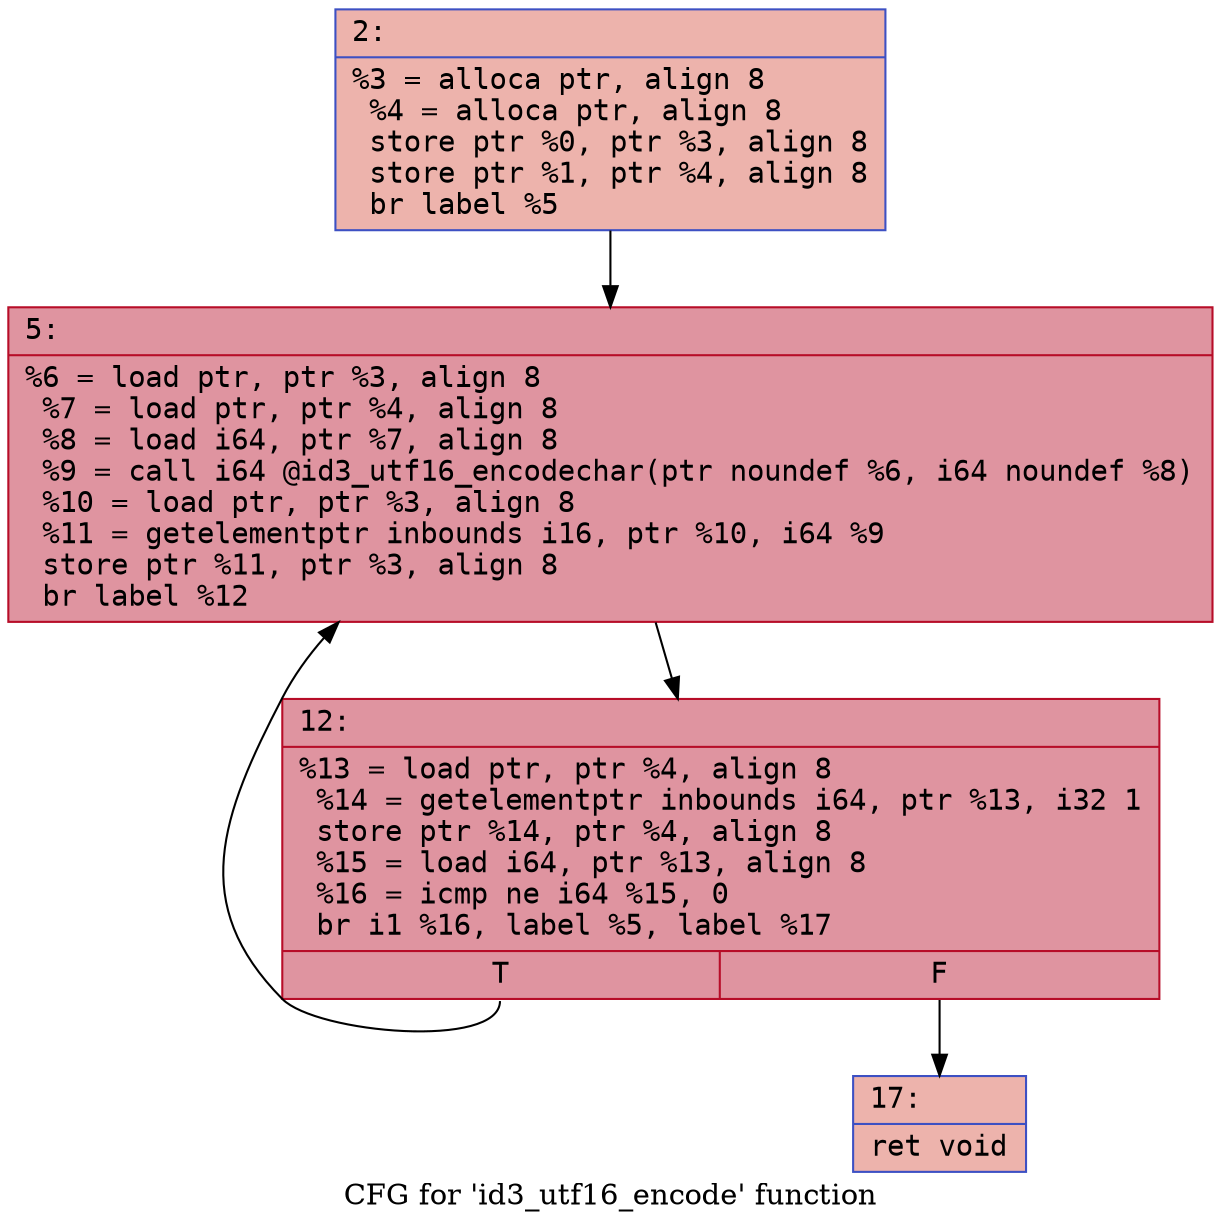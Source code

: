 digraph "CFG for 'id3_utf16_encode' function" {
	label="CFG for 'id3_utf16_encode' function";

	Node0x6000021e2d00 [shape=record,color="#3d50c3ff", style=filled, fillcolor="#d6524470" fontname="Courier",label="{2:\l|  %3 = alloca ptr, align 8\l  %4 = alloca ptr, align 8\l  store ptr %0, ptr %3, align 8\l  store ptr %1, ptr %4, align 8\l  br label %5\l}"];
	Node0x6000021e2d00 -> Node0x6000021e2d50[tooltip="2 -> 5\nProbability 100.00%" ];
	Node0x6000021e2d50 [shape=record,color="#b70d28ff", style=filled, fillcolor="#b70d2870" fontname="Courier",label="{5:\l|  %6 = load ptr, ptr %3, align 8\l  %7 = load ptr, ptr %4, align 8\l  %8 = load i64, ptr %7, align 8\l  %9 = call i64 @id3_utf16_encodechar(ptr noundef %6, i64 noundef %8)\l  %10 = load ptr, ptr %3, align 8\l  %11 = getelementptr inbounds i16, ptr %10, i64 %9\l  store ptr %11, ptr %3, align 8\l  br label %12\l}"];
	Node0x6000021e2d50 -> Node0x6000021e2da0[tooltip="5 -> 12\nProbability 100.00%" ];
	Node0x6000021e2da0 [shape=record,color="#b70d28ff", style=filled, fillcolor="#b70d2870" fontname="Courier",label="{12:\l|  %13 = load ptr, ptr %4, align 8\l  %14 = getelementptr inbounds i64, ptr %13, i32 1\l  store ptr %14, ptr %4, align 8\l  %15 = load i64, ptr %13, align 8\l  %16 = icmp ne i64 %15, 0\l  br i1 %16, label %5, label %17\l|{<s0>T|<s1>F}}"];
	Node0x6000021e2da0:s0 -> Node0x6000021e2d50[tooltip="12 -> 5\nProbability 96.88%" ];
	Node0x6000021e2da0:s1 -> Node0x6000021e2df0[tooltip="12 -> 17\nProbability 3.12%" ];
	Node0x6000021e2df0 [shape=record,color="#3d50c3ff", style=filled, fillcolor="#d6524470" fontname="Courier",label="{17:\l|  ret void\l}"];
}
